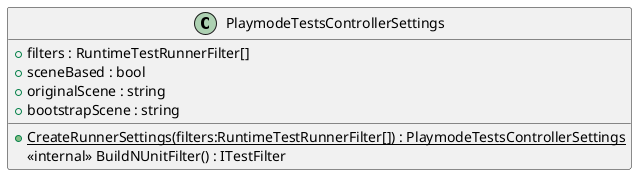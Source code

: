 @startuml
class PlaymodeTestsControllerSettings {
    + filters : RuntimeTestRunnerFilter[]
    + sceneBased : bool
    + originalScene : string
    + bootstrapScene : string
    + {static} CreateRunnerSettings(filters:RuntimeTestRunnerFilter[]) : PlaymodeTestsControllerSettings
    <<internal>> BuildNUnitFilter() : ITestFilter
}
@enduml
